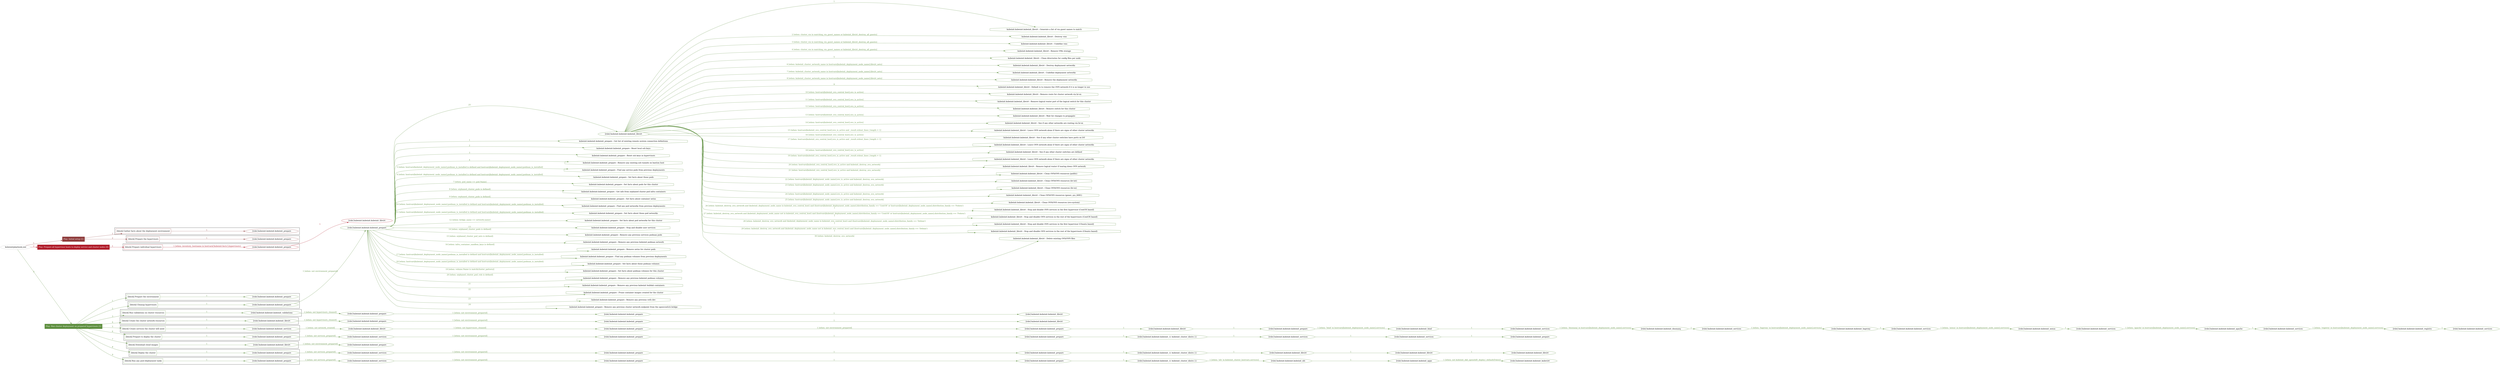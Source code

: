 digraph {
	graph [concentrate=true ordering=in rankdir=LR ratio=fill]
	edge [esep=5 sep=10]
	"kubeinit/playbook.yml" [id=root_node style=dotted]
	play_f3755555 [label="Play: Initial setup (1)" color="#8f3d3d" fontcolor="#ffffff" id=play_f3755555 shape=box style=filled tooltip=localhost]
	"kubeinit/playbook.yml" -> play_f3755555 [label="1 " color="#8f3d3d" fontcolor="#8f3d3d" id=edge_3c544c4b labeltooltip="1 " tooltip="1 "]
	subgraph "kubeinit.kubeinit.kubeinit_prepare" {
		role_992ade67 [label="[role] kubeinit.kubeinit.kubeinit_prepare" color="#8f3d3d" id=role_992ade67 tooltip="kubeinit.kubeinit.kubeinit_prepare"]
	}
	subgraph "kubeinit.kubeinit.kubeinit_prepare" {
		role_d141637c [label="[role] kubeinit.kubeinit.kubeinit_prepare" color="#8f3d3d" id=role_d141637c tooltip="kubeinit.kubeinit.kubeinit_prepare"]
	}
	subgraph "Play: Initial setup (1)" {
		play_f3755555 -> block_38a7b013 [label=1 color="#8f3d3d" fontcolor="#8f3d3d" id=edge_2d088399 labeltooltip=1 tooltip=1]
		subgraph cluster_block_38a7b013 {
			block_38a7b013 [label="[block] Gather facts about the deployment environment" color="#8f3d3d" id=block_38a7b013 labeltooltip="Gather facts about the deployment environment" shape=box tooltip="Gather facts about the deployment environment"]
			block_38a7b013 -> role_992ade67 [label="1 " color="#8f3d3d" fontcolor="#8f3d3d" id=edge_09ea0b6a labeltooltip="1 " tooltip="1 "]
		}
		play_f3755555 -> block_009a3480 [label=2 color="#8f3d3d" fontcolor="#8f3d3d" id=edge_db26c747 labeltooltip=2 tooltip=2]
		subgraph cluster_block_009a3480 {
			block_009a3480 [label="[block] Prepare the hypervisors" color="#8f3d3d" id=block_009a3480 labeltooltip="Prepare the hypervisors" shape=box tooltip="Prepare the hypervisors"]
			block_009a3480 -> role_d141637c [label="1 " color="#8f3d3d" fontcolor="#8f3d3d" id=edge_e789aa90 labeltooltip="1 " tooltip="1 "]
		}
	}
	play_b3a01871 [label="Play: Prepare all hypervisor hosts to deploy service and cluster nodes (0)" color="#b01c2a" fontcolor="#ffffff" id=play_b3a01871 shape=box style=filled tooltip="Play: Prepare all hypervisor hosts to deploy service and cluster nodes (0)"]
	"kubeinit/playbook.yml" -> play_b3a01871 [label="2 " color="#b01c2a" fontcolor="#b01c2a" id=edge_3a18dab7 labeltooltip="2 " tooltip="2 "]
	subgraph "kubeinit.kubeinit.kubeinit_libvirt" {
		role_60205eb3 [label="[role] kubeinit.kubeinit.kubeinit_libvirt" color="#b01c2a" id=role_60205eb3 tooltip="kubeinit.kubeinit.kubeinit_libvirt"]
	}
	subgraph "kubeinit.kubeinit.kubeinit_prepare" {
		role_6c6b778e [label="[role] kubeinit.kubeinit.kubeinit_prepare" color="#b01c2a" id=role_6c6b778e tooltip="kubeinit.kubeinit.kubeinit_prepare"]
		role_6c6b778e -> role_60205eb3 [label="1 " color="#b01c2a" fontcolor="#b01c2a" id=edge_95d068fe labeltooltip="1 " tooltip="1 "]
	}
	subgraph "Play: Prepare all hypervisor hosts to deploy service and cluster nodes (0)" {
		play_b3a01871 -> block_2c0f32af [label=1 color="#b01c2a" fontcolor="#b01c2a" id=edge_198c0878 labeltooltip=1 tooltip=1]
		subgraph cluster_block_2c0f32af {
			block_2c0f32af [label="[block] Prepare individual hypervisors" color="#b01c2a" id=block_2c0f32af labeltooltip="Prepare individual hypervisors" shape=box tooltip="Prepare individual hypervisors"]
			block_2c0f32af -> role_6c6b778e [label="1 [when: inventory_hostname in hostvars['kubeinit-facts'].hypervisors]" color="#b01c2a" fontcolor="#b01c2a" id=edge_1de1b523 labeltooltip="1 [when: inventory_hostname in hostvars['kubeinit-facts'].hypervisors]" tooltip="1 [when: inventory_hostname in hostvars['kubeinit-facts'].hypervisors]"]
		}
	}
	play_6ed03b32 [label="Play: Run cluster deployment on prepared hypervisors (1)" color="#5d8e3e" fontcolor="#ffffff" id=play_6ed03b32 shape=box style=filled tooltip=localhost]
	"kubeinit/playbook.yml" -> play_6ed03b32 [label="3 " color="#5d8e3e" fontcolor="#5d8e3e" id=edge_c20017be labeltooltip="3 " tooltip="3 "]
	subgraph "kubeinit.kubeinit.kubeinit_prepare" {
		role_eb17a8a7 [label="[role] kubeinit.kubeinit.kubeinit_prepare" color="#5d8e3e" id=role_eb17a8a7 tooltip="kubeinit.kubeinit.kubeinit_prepare"]
	}
	subgraph "kubeinit.kubeinit.kubeinit_libvirt" {
		role_868495b7 [label="[role] kubeinit.kubeinit.kubeinit_libvirt" color="#5d8e3e" id=role_868495b7 tooltip="kubeinit.kubeinit.kubeinit_libvirt"]
		task_6799e220 [label="kubeinit.kubeinit.kubeinit_libvirt : Generate a list of vm guest names to match" color="#5d8e3e" id=task_6799e220 shape=octagon tooltip="kubeinit.kubeinit.kubeinit_libvirt : Generate a list of vm guest names to match"]
		role_868495b7 -> task_6799e220 [label="1 " color="#5d8e3e" fontcolor="#5d8e3e" id=edge_38b8106d labeltooltip="1 " tooltip="1 "]
		task_e5179da1 [label="kubeinit.kubeinit.kubeinit_libvirt : Destroy vms" color="#5d8e3e" id=task_e5179da1 shape=octagon tooltip="kubeinit.kubeinit.kubeinit_libvirt : Destroy vms"]
		role_868495b7 -> task_e5179da1 [label="2 [when: cluster_vm in matching_vm_guest_names or kubeinit_libvirt_destroy_all_guests]" color="#5d8e3e" fontcolor="#5d8e3e" id=edge_fc91f0a3 labeltooltip="2 [when: cluster_vm in matching_vm_guest_names or kubeinit_libvirt_destroy_all_guests]" tooltip="2 [when: cluster_vm in matching_vm_guest_names or kubeinit_libvirt_destroy_all_guests]"]
		task_a8331f9f [label="kubeinit.kubeinit.kubeinit_libvirt : Undefine vms" color="#5d8e3e" id=task_a8331f9f shape=octagon tooltip="kubeinit.kubeinit.kubeinit_libvirt : Undefine vms"]
		role_868495b7 -> task_a8331f9f [label="3 [when: cluster_vm in matching_vm_guest_names or kubeinit_libvirt_destroy_all_guests]" color="#5d8e3e" fontcolor="#5d8e3e" id=edge_79f8fc9f labeltooltip="3 [when: cluster_vm in matching_vm_guest_names or kubeinit_libvirt_destroy_all_guests]" tooltip="3 [when: cluster_vm in matching_vm_guest_names or kubeinit_libvirt_destroy_all_guests]"]
		task_1f2cb2f5 [label="kubeinit.kubeinit.kubeinit_libvirt : Remove VMs storage" color="#5d8e3e" id=task_1f2cb2f5 shape=octagon tooltip="kubeinit.kubeinit.kubeinit_libvirt : Remove VMs storage"]
		role_868495b7 -> task_1f2cb2f5 [label="4 [when: cluster_vm in matching_vm_guest_names or kubeinit_libvirt_destroy_all_guests]" color="#5d8e3e" fontcolor="#5d8e3e" id=edge_b35f5ad8 labeltooltip="4 [when: cluster_vm in matching_vm_guest_names or kubeinit_libvirt_destroy_all_guests]" tooltip="4 [when: cluster_vm in matching_vm_guest_names or kubeinit_libvirt_destroy_all_guests]"]
		task_7f61b9b4 [label="kubeinit.kubeinit.kubeinit_libvirt : Clean directories for config files per node" color="#5d8e3e" id=task_7f61b9b4 shape=octagon tooltip="kubeinit.kubeinit.kubeinit_libvirt : Clean directories for config files per node"]
		role_868495b7 -> task_7f61b9b4 [label="5 " color="#5d8e3e" fontcolor="#5d8e3e" id=edge_ccd9edfc labeltooltip="5 " tooltip="5 "]
		task_2a1d3ece [label="kubeinit.kubeinit.kubeinit_libvirt : Destroy deployment networks" color="#5d8e3e" id=task_2a1d3ece shape=octagon tooltip="kubeinit.kubeinit.kubeinit_libvirt : Destroy deployment networks"]
		role_868495b7 -> task_2a1d3ece [label="6 [when: kubeinit_cluster_network_name in hostvars[kubeinit_deployment_node_name].libvirt_nets]" color="#5d8e3e" fontcolor="#5d8e3e" id=edge_a927551a labeltooltip="6 [when: kubeinit_cluster_network_name in hostvars[kubeinit_deployment_node_name].libvirt_nets]" tooltip="6 [when: kubeinit_cluster_network_name in hostvars[kubeinit_deployment_node_name].libvirt_nets]"]
		task_fa31b00e [label="kubeinit.kubeinit.kubeinit_libvirt : Undefine deployment networks" color="#5d8e3e" id=task_fa31b00e shape=octagon tooltip="kubeinit.kubeinit.kubeinit_libvirt : Undefine deployment networks"]
		role_868495b7 -> task_fa31b00e [label="7 [when: kubeinit_cluster_network_name in hostvars[kubeinit_deployment_node_name].libvirt_nets]" color="#5d8e3e" fontcolor="#5d8e3e" id=edge_0f1a56f2 labeltooltip="7 [when: kubeinit_cluster_network_name in hostvars[kubeinit_deployment_node_name].libvirt_nets]" tooltip="7 [when: kubeinit_cluster_network_name in hostvars[kubeinit_deployment_node_name].libvirt_nets]"]
		task_7045ba35 [label="kubeinit.kubeinit.kubeinit_libvirt : Remove the deployment networks" color="#5d8e3e" id=task_7045ba35 shape=octagon tooltip="kubeinit.kubeinit.kubeinit_libvirt : Remove the deployment networks"]
		role_868495b7 -> task_7045ba35 [label="8 [when: kubeinit_cluster_network_name in hostvars[kubeinit_deployment_node_name].libvirt_nets]" color="#5d8e3e" fontcolor="#5d8e3e" id=edge_438cb232 labeltooltip="8 [when: kubeinit_cluster_network_name in hostvars[kubeinit_deployment_node_name].libvirt_nets]" tooltip="8 [when: kubeinit_cluster_network_name in hostvars[kubeinit_deployment_node_name].libvirt_nets]"]
		task_640f1690 [label="kubeinit.kubeinit.kubeinit_libvirt : Default is to remove the OVN network if it is no longer in use" color="#5d8e3e" id=task_640f1690 shape=octagon tooltip="kubeinit.kubeinit.kubeinit_libvirt : Default is to remove the OVN network if it is no longer in use"]
		role_868495b7 -> task_640f1690 [label="9 " color="#5d8e3e" fontcolor="#5d8e3e" id=edge_2760ce16 labeltooltip="9 " tooltip="9 "]
		task_84bba2ec [label="kubeinit.kubeinit.kubeinit_libvirt : Remove route for cluster network via br-ex" color="#5d8e3e" id=task_84bba2ec shape=octagon tooltip="kubeinit.kubeinit.kubeinit_libvirt : Remove route for cluster network via br-ex"]
		role_868495b7 -> task_84bba2ec [label="10 [when: hostvars[kubeinit_ovn_central_host].ovs_is_active]" color="#5d8e3e" fontcolor="#5d8e3e" id=edge_13855eef labeltooltip="10 [when: hostvars[kubeinit_ovn_central_host].ovs_is_active]" tooltip="10 [when: hostvars[kubeinit_ovn_central_host].ovs_is_active]"]
		task_59dda569 [label="kubeinit.kubeinit.kubeinit_libvirt : Remove logical router port of the logical switch for this cluster" color="#5d8e3e" id=task_59dda569 shape=octagon tooltip="kubeinit.kubeinit.kubeinit_libvirt : Remove logical router port of the logical switch for this cluster"]
		role_868495b7 -> task_59dda569 [label="11 [when: hostvars[kubeinit_ovn_central_host].ovs_is_active]" color="#5d8e3e" fontcolor="#5d8e3e" id=edge_532a6018 labeltooltip="11 [when: hostvars[kubeinit_ovn_central_host].ovs_is_active]" tooltip="11 [when: hostvars[kubeinit_ovn_central_host].ovs_is_active]"]
		task_2a6fb4a0 [label="kubeinit.kubeinit.kubeinit_libvirt : Remove switch for this cluster" color="#5d8e3e" id=task_2a6fb4a0 shape=octagon tooltip="kubeinit.kubeinit.kubeinit_libvirt : Remove switch for this cluster"]
		role_868495b7 -> task_2a6fb4a0 [label="12 [when: hostvars[kubeinit_ovn_central_host].ovs_is_active]" color="#5d8e3e" fontcolor="#5d8e3e" id=edge_6c64df81 labeltooltip="12 [when: hostvars[kubeinit_ovn_central_host].ovs_is_active]" tooltip="12 [when: hostvars[kubeinit_ovn_central_host].ovs_is_active]"]
		task_4b069240 [label="kubeinit.kubeinit.kubeinit_libvirt : Wait for changes to propagate" color="#5d8e3e" id=task_4b069240 shape=octagon tooltip="kubeinit.kubeinit.kubeinit_libvirt : Wait for changes to propagate"]
		role_868495b7 -> task_4b069240 [label="13 [when: hostvars[kubeinit_ovn_central_host].ovs_is_active]" color="#5d8e3e" fontcolor="#5d8e3e" id=edge_d8f80179 labeltooltip="13 [when: hostvars[kubeinit_ovn_central_host].ovs_is_active]" tooltip="13 [when: hostvars[kubeinit_ovn_central_host].ovs_is_active]"]
		task_24acdd25 [label="kubeinit.kubeinit.kubeinit_libvirt : See if any other networks are routing via br-ex" color="#5d8e3e" id=task_24acdd25 shape=octagon tooltip="kubeinit.kubeinit.kubeinit_libvirt : See if any other networks are routing via br-ex"]
		role_868495b7 -> task_24acdd25 [label="14 [when: hostvars[kubeinit_ovn_central_host].ovs_is_active]" color="#5d8e3e" fontcolor="#5d8e3e" id=edge_1a36eace labeltooltip="14 [when: hostvars[kubeinit_ovn_central_host].ovs_is_active]" tooltip="14 [when: hostvars[kubeinit_ovn_central_host].ovs_is_active]"]
		task_feb96077 [label="kubeinit.kubeinit.kubeinit_libvirt : Leave OVN network alone if there are signs of other cluster networks" color="#5d8e3e" id=task_feb96077 shape=octagon tooltip="kubeinit.kubeinit.kubeinit_libvirt : Leave OVN network alone if there are signs of other cluster networks"]
		role_868495b7 -> task_feb96077 [label="15 [when: hostvars[kubeinit_ovn_central_host].ovs_is_active and _result.stdout_lines | length > 1]" color="#5d8e3e" fontcolor="#5d8e3e" id=edge_1410f9fc labeltooltip="15 [when: hostvars[kubeinit_ovn_central_host].ovs_is_active and _result.stdout_lines | length > 1]" tooltip="15 [when: hostvars[kubeinit_ovn_central_host].ovs_is_active and _result.stdout_lines | length > 1]"]
		task_b0556df8 [label="kubeinit.kubeinit.kubeinit_libvirt : See if any other cluster switches have ports on lr0" color="#5d8e3e" id=task_b0556df8 shape=octagon tooltip="kubeinit.kubeinit.kubeinit_libvirt : See if any other cluster switches have ports on lr0"]
		role_868495b7 -> task_b0556df8 [label="16 [when: hostvars[kubeinit_ovn_central_host].ovs_is_active]" color="#5d8e3e" fontcolor="#5d8e3e" id=edge_7516a4ea labeltooltip="16 [when: hostvars[kubeinit_ovn_central_host].ovs_is_active]" tooltip="16 [when: hostvars[kubeinit_ovn_central_host].ovs_is_active]"]
		task_25296c19 [label="kubeinit.kubeinit.kubeinit_libvirt : Leave OVN network alone if there are signs of other cluster networks" color="#5d8e3e" id=task_25296c19 shape=octagon tooltip="kubeinit.kubeinit.kubeinit_libvirt : Leave OVN network alone if there are signs of other cluster networks"]
		role_868495b7 -> task_25296c19 [label="17 [when: hostvars[kubeinit_ovn_central_host].ovs_is_active and _result.stdout_lines | length > 1]" color="#5d8e3e" fontcolor="#5d8e3e" id=edge_49879168 labeltooltip="17 [when: hostvars[kubeinit_ovn_central_host].ovs_is_active and _result.stdout_lines | length > 1]" tooltip="17 [when: hostvars[kubeinit_ovn_central_host].ovs_is_active and _result.stdout_lines | length > 1]"]
		task_f9631654 [label="kubeinit.kubeinit.kubeinit_libvirt : See if any other cluster switches are defined" color="#5d8e3e" id=task_f9631654 shape=octagon tooltip="kubeinit.kubeinit.kubeinit_libvirt : See if any other cluster switches are defined"]
		role_868495b7 -> task_f9631654 [label="18 [when: hostvars[kubeinit_ovn_central_host].ovs_is_active]" color="#5d8e3e" fontcolor="#5d8e3e" id=edge_149514b8 labeltooltip="18 [when: hostvars[kubeinit_ovn_central_host].ovs_is_active]" tooltip="18 [when: hostvars[kubeinit_ovn_central_host].ovs_is_active]"]
		task_0260be7d [label="kubeinit.kubeinit.kubeinit_libvirt : Leave OVN network alone if there are signs of other cluster networks" color="#5d8e3e" id=task_0260be7d shape=octagon tooltip="kubeinit.kubeinit.kubeinit_libvirt : Leave OVN network alone if there are signs of other cluster networks"]
		role_868495b7 -> task_0260be7d [label="19 [when: hostvars[kubeinit_ovn_central_host].ovs_is_active and _result.stdout_lines | length > 1]" color="#5d8e3e" fontcolor="#5d8e3e" id=edge_86fb0501 labeltooltip="19 [when: hostvars[kubeinit_ovn_central_host].ovs_is_active and _result.stdout_lines | length > 1]" tooltip="19 [when: hostvars[kubeinit_ovn_central_host].ovs_is_active and _result.stdout_lines | length > 1]"]
		task_5624976e [label="kubeinit.kubeinit.kubeinit_libvirt : Remove logical router if tearing down OVN network" color="#5d8e3e" id=task_5624976e shape=octagon tooltip="kubeinit.kubeinit.kubeinit_libvirt : Remove logical router if tearing down OVN network"]
		role_868495b7 -> task_5624976e [label="20 [when: hostvars[kubeinit_ovn_central_host].ovs_is_active and kubeinit_destroy_ovn_network]" color="#5d8e3e" fontcolor="#5d8e3e" id=edge_59dbdafd labeltooltip="20 [when: hostvars[kubeinit_ovn_central_host].ovs_is_active and kubeinit_destroy_ovn_network]" tooltip="20 [when: hostvars[kubeinit_ovn_central_host].ovs_is_active and kubeinit_destroy_ovn_network]"]
		task_cd1baedf [label="kubeinit.kubeinit.kubeinit_libvirt : Clean OVN/OVS resources (public)" color="#5d8e3e" id=task_cd1baedf shape=octagon tooltip="kubeinit.kubeinit.kubeinit_libvirt : Clean OVN/OVS resources (public)"]
		role_868495b7 -> task_cd1baedf [label="21 [when: hostvars[kubeinit_ovn_central_host].ovs_is_active and kubeinit_destroy_ovn_network]" color="#5d8e3e" fontcolor="#5d8e3e" id=edge_480351b0 labeltooltip="21 [when: hostvars[kubeinit_ovn_central_host].ovs_is_active and kubeinit_destroy_ovn_network]" tooltip="21 [when: hostvars[kubeinit_ovn_central_host].ovs_is_active and kubeinit_destroy_ovn_network]"]
		task_b5769063 [label="kubeinit.kubeinit.kubeinit_libvirt : Clean OVN/OVS resources (br-int)" color="#5d8e3e" id=task_b5769063 shape=octagon tooltip="kubeinit.kubeinit.kubeinit_libvirt : Clean OVN/OVS resources (br-int)"]
		role_868495b7 -> task_b5769063 [label="22 [when: hostvars[kubeinit_deployment_node_name].ovs_is_active and kubeinit_destroy_ovn_network]" color="#5d8e3e" fontcolor="#5d8e3e" id=edge_527700d3 labeltooltip="22 [when: hostvars[kubeinit_deployment_node_name].ovs_is_active and kubeinit_destroy_ovn_network]" tooltip="22 [when: hostvars[kubeinit_deployment_node_name].ovs_is_active and kubeinit_destroy_ovn_network]"]
		task_fb22d49b [label="kubeinit.kubeinit.kubeinit_libvirt : Clean OVN/OVS resources (br-ex)" color="#5d8e3e" id=task_fb22d49b shape=octagon tooltip="kubeinit.kubeinit.kubeinit_libvirt : Clean OVN/OVS resources (br-ex)"]
		role_868495b7 -> task_fb22d49b [label="23 [when: hostvars[kubeinit_deployment_node_name].ovs_is_active and kubeinit_destroy_ovn_network]" color="#5d8e3e" fontcolor="#5d8e3e" id=edge_b48900e8 labeltooltip="23 [when: hostvars[kubeinit_deployment_node_name].ovs_is_active and kubeinit_destroy_ovn_network]" tooltip="23 [when: hostvars[kubeinit_deployment_node_name].ovs_is_active and kubeinit_destroy_ovn_network]"]
		task_a7b5f30d [label="kubeinit.kubeinit.kubeinit_libvirt : Clean OVN/OVS resources (genev_sys_6081)" color="#5d8e3e" id=task_a7b5f30d shape=octagon tooltip="kubeinit.kubeinit.kubeinit_libvirt : Clean OVN/OVS resources (genev_sys_6081)"]
		role_868495b7 -> task_a7b5f30d [label="24 [when: hostvars[kubeinit_deployment_node_name].ovs_is_active and kubeinit_destroy_ovn_network]" color="#5d8e3e" fontcolor="#5d8e3e" id=edge_dfd8e8da labeltooltip="24 [when: hostvars[kubeinit_deployment_node_name].ovs_is_active and kubeinit_destroy_ovn_network]" tooltip="24 [when: hostvars[kubeinit_deployment_node_name].ovs_is_active and kubeinit_destroy_ovn_network]"]
		task_298f8bfc [label="kubeinit.kubeinit.kubeinit_libvirt : Clean OVN/OVS resources (ovs-system)" color="#5d8e3e" id=task_298f8bfc shape=octagon tooltip="kubeinit.kubeinit.kubeinit_libvirt : Clean OVN/OVS resources (ovs-system)"]
		role_868495b7 -> task_298f8bfc [label="25 [when: hostvars[kubeinit_deployment_node_name].ovs_is_active and kubeinit_destroy_ovn_network]" color="#5d8e3e" fontcolor="#5d8e3e" id=edge_4022a686 labeltooltip="25 [when: hostvars[kubeinit_deployment_node_name].ovs_is_active and kubeinit_destroy_ovn_network]" tooltip="25 [when: hostvars[kubeinit_deployment_node_name].ovs_is_active and kubeinit_destroy_ovn_network]"]
		task_de6faf7c [label="kubeinit.kubeinit.kubeinit_libvirt : Stop and disable OVN services in the first hypervisor (CentOS based)" color="#5d8e3e" id=task_de6faf7c shape=octagon tooltip="kubeinit.kubeinit.kubeinit_libvirt : Stop and disable OVN services in the first hypervisor (CentOS based)"]
		role_868495b7 -> task_de6faf7c [label="26 [when: kubeinit_destroy_ovn_network and (kubeinit_deployment_node_name in kubeinit_ovn_central_host) and (hostvars[kubeinit_deployment_node_name].distribution_family == 'CentOS' or hostvars[kubeinit_deployment_node_name].distribution_family == 'Fedora')
]" color="#5d8e3e" fontcolor="#5d8e3e" id=edge_ddf97b33 labeltooltip="26 [when: kubeinit_destroy_ovn_network and (kubeinit_deployment_node_name in kubeinit_ovn_central_host) and (hostvars[kubeinit_deployment_node_name].distribution_family == 'CentOS' or hostvars[kubeinit_deployment_node_name].distribution_family == 'Fedora')
]" tooltip="26 [when: kubeinit_destroy_ovn_network and (kubeinit_deployment_node_name in kubeinit_ovn_central_host) and (hostvars[kubeinit_deployment_node_name].distribution_family == 'CentOS' or hostvars[kubeinit_deployment_node_name].distribution_family == 'Fedora')
]"]
		task_57fb3c80 [label="kubeinit.kubeinit.kubeinit_libvirt : Stop and disable OVN services in the rest of the hypervisors (CentOS based)" color="#5d8e3e" id=task_57fb3c80 shape=octagon tooltip="kubeinit.kubeinit.kubeinit_libvirt : Stop and disable OVN services in the rest of the hypervisors (CentOS based)"]
		role_868495b7 -> task_57fb3c80 [label="27 [when: kubeinit_destroy_ovn_network and (kubeinit_deployment_node_name not in kubeinit_ovn_central_host) and (hostvars[kubeinit_deployment_node_name].distribution_family == 'CentOS' or hostvars[kubeinit_deployment_node_name].distribution_family == 'Fedora')
]" color="#5d8e3e" fontcolor="#5d8e3e" id=edge_8c4b5f02 labeltooltip="27 [when: kubeinit_destroy_ovn_network and (kubeinit_deployment_node_name not in kubeinit_ovn_central_host) and (hostvars[kubeinit_deployment_node_name].distribution_family == 'CentOS' or hostvars[kubeinit_deployment_node_name].distribution_family == 'Fedora')
]" tooltip="27 [when: kubeinit_destroy_ovn_network and (kubeinit_deployment_node_name not in kubeinit_ovn_central_host) and (hostvars[kubeinit_deployment_node_name].distribution_family == 'CentOS' or hostvars[kubeinit_deployment_node_name].distribution_family == 'Fedora')
]"]
		task_26653a54 [label="kubeinit.kubeinit.kubeinit_libvirt : Stop and disable OVN services in the first hypervisor (Ubuntu based)" color="#5d8e3e" id=task_26653a54 shape=octagon tooltip="kubeinit.kubeinit.kubeinit_libvirt : Stop and disable OVN services in the first hypervisor (Ubuntu based)"]
		role_868495b7 -> task_26653a54 [label="28 [when: kubeinit_destroy_ovn_network and (kubeinit_deployment_node_name in kubeinit_ovn_central_host) and (hostvars[kubeinit_deployment_node_name].distribution_family == 'Debian')
]" color="#5d8e3e" fontcolor="#5d8e3e" id=edge_5833f865 labeltooltip="28 [when: kubeinit_destroy_ovn_network and (kubeinit_deployment_node_name in kubeinit_ovn_central_host) and (hostvars[kubeinit_deployment_node_name].distribution_family == 'Debian')
]" tooltip="28 [when: kubeinit_destroy_ovn_network and (kubeinit_deployment_node_name in kubeinit_ovn_central_host) and (hostvars[kubeinit_deployment_node_name].distribution_family == 'Debian')
]"]
		task_cacd2516 [label="kubeinit.kubeinit.kubeinit_libvirt : Stop and disable OVN services in the rest of the hypervisors (Ubuntu based)" color="#5d8e3e" id=task_cacd2516 shape=octagon tooltip="kubeinit.kubeinit.kubeinit_libvirt : Stop and disable OVN services in the rest of the hypervisors (Ubuntu based)"]
		role_868495b7 -> task_cacd2516 [label="29 [when: kubeinit_destroy_ovn_network and (kubeinit_deployment_node_name not in kubeinit_ovn_central_host) and (hostvars[kubeinit_deployment_node_name].distribution_family == 'Debian')
]" color="#5d8e3e" fontcolor="#5d8e3e" id=edge_c0c04aad labeltooltip="29 [when: kubeinit_destroy_ovn_network and (kubeinit_deployment_node_name not in kubeinit_ovn_central_host) and (hostvars[kubeinit_deployment_node_name].distribution_family == 'Debian')
]" tooltip="29 [when: kubeinit_destroy_ovn_network and (kubeinit_deployment_node_name not in kubeinit_ovn_central_host) and (hostvars[kubeinit_deployment_node_name].distribution_family == 'Debian')
]"]
		task_ea2e277a [label="kubeinit.kubeinit.kubeinit_libvirt : Delete existing OVS/OVN files" color="#5d8e3e" id=task_ea2e277a shape=octagon tooltip="kubeinit.kubeinit.kubeinit_libvirt : Delete existing OVS/OVN files"]
		role_868495b7 -> task_ea2e277a [label="30 [when: kubeinit_destroy_ovn_network]" color="#5d8e3e" fontcolor="#5d8e3e" id=edge_abfaa4d9 labeltooltip="30 [when: kubeinit_destroy_ovn_network]" tooltip="30 [when: kubeinit_destroy_ovn_network]"]
	}
	subgraph "kubeinit.kubeinit.kubeinit_prepare" {
		role_84e23050 [label="[role] kubeinit.kubeinit.kubeinit_prepare" color="#5d8e3e" id=role_84e23050 tooltip="kubeinit.kubeinit.kubeinit_prepare"]
		task_24951c55 [label="kubeinit.kubeinit.kubeinit_prepare : Get list of existing remote system connection definitions" color="#5d8e3e" id=task_24951c55 shape=octagon tooltip="kubeinit.kubeinit.kubeinit_prepare : Get list of existing remote system connection definitions"]
		role_84e23050 -> task_24951c55 [label="1 " color="#5d8e3e" fontcolor="#5d8e3e" id=edge_f6173944 labeltooltip="1 " tooltip="1 "]
		task_e79ab096 [label="kubeinit.kubeinit.kubeinit_prepare : Reset local ssh keys" color="#5d8e3e" id=task_e79ab096 shape=octagon tooltip="kubeinit.kubeinit.kubeinit_prepare : Reset local ssh keys"]
		role_84e23050 -> task_e79ab096 [label="2 " color="#5d8e3e" fontcolor="#5d8e3e" id=edge_3663772b labeltooltip="2 " tooltip="2 "]
		task_58aec40e [label="kubeinit.kubeinit.kubeinit_prepare : Reset ssh keys in hypervisors" color="#5d8e3e" id=task_58aec40e shape=octagon tooltip="kubeinit.kubeinit.kubeinit_prepare : Reset ssh keys in hypervisors"]
		role_84e23050 -> task_58aec40e [label="3 " color="#5d8e3e" fontcolor="#5d8e3e" id=edge_da499df9 labeltooltip="3 " tooltip="3 "]
		task_1e515b5c [label="kubeinit.kubeinit.kubeinit_prepare : Remove any existing ssh tunnels on bastion host" color="#5d8e3e" id=task_1e515b5c shape=octagon tooltip="kubeinit.kubeinit.kubeinit_prepare : Remove any existing ssh tunnels on bastion host"]
		role_84e23050 -> task_1e515b5c [label="4 " color="#5d8e3e" fontcolor="#5d8e3e" id=edge_cfbead2d labeltooltip="4 " tooltip="4 "]
		task_b575181b [label="kubeinit.kubeinit.kubeinit_prepare : Find any service pods from previous deployments" color="#5d8e3e" id=task_b575181b shape=octagon tooltip="kubeinit.kubeinit.kubeinit_prepare : Find any service pods from previous deployments"]
		role_84e23050 -> task_b575181b [label="5 [when: hostvars[kubeinit_deployment_node_name].podman_is_installed is defined and hostvars[kubeinit_deployment_node_name].podman_is_installed]" color="#5d8e3e" fontcolor="#5d8e3e" id=edge_6bb664a2 labeltooltip="5 [when: hostvars[kubeinit_deployment_node_name].podman_is_installed is defined and hostvars[kubeinit_deployment_node_name].podman_is_installed]" tooltip="5 [when: hostvars[kubeinit_deployment_node_name].podman_is_installed is defined and hostvars[kubeinit_deployment_node_name].podman_is_installed]"]
		task_f1d96082 [label="kubeinit.kubeinit.kubeinit_prepare : Set facts about those pods" color="#5d8e3e" id=task_f1d96082 shape=octagon tooltip="kubeinit.kubeinit.kubeinit_prepare : Set facts about those pods"]
		role_84e23050 -> task_f1d96082 [label="6 [when: hostvars[kubeinit_deployment_node_name].podman_is_installed is defined and hostvars[kubeinit_deployment_node_name].podman_is_installed]" color="#5d8e3e" fontcolor="#5d8e3e" id=edge_2b9ee148 labeltooltip="6 [when: hostvars[kubeinit_deployment_node_name].podman_is_installed is defined and hostvars[kubeinit_deployment_node_name].podman_is_installed]" tooltip="6 [when: hostvars[kubeinit_deployment_node_name].podman_is_installed is defined and hostvars[kubeinit_deployment_node_name].podman_is_installed]"]
		task_e4bd74aa [label="kubeinit.kubeinit.kubeinit_prepare : Set facts about pods for this cluster" color="#5d8e3e" id=task_e4bd74aa shape=octagon tooltip="kubeinit.kubeinit.kubeinit_prepare : Set facts about pods for this cluster"]
		role_84e23050 -> task_e4bd74aa [label="7 [when: pod_name == pod.Name]" color="#5d8e3e" fontcolor="#5d8e3e" id=edge_d8de5790 labeltooltip="7 [when: pod_name == pod.Name]" tooltip="7 [when: pod_name == pod.Name]"]
		task_b21dbb1f [label="kubeinit.kubeinit.kubeinit_prepare : Get info from orphaned cluster pod infra containers" color="#5d8e3e" id=task_b21dbb1f shape=octagon tooltip="kubeinit.kubeinit.kubeinit_prepare : Get info from orphaned cluster pod infra containers"]
		role_84e23050 -> task_b21dbb1f [label="8 [when: orphaned_cluster_pods is defined]" color="#5d8e3e" fontcolor="#5d8e3e" id=edge_eb22f53d labeltooltip="8 [when: orphaned_cluster_pods is defined]" tooltip="8 [when: orphaned_cluster_pods is defined]"]
		task_f6f48f7e [label="kubeinit.kubeinit.kubeinit_prepare : Set facts about container netns" color="#5d8e3e" id=task_f6f48f7e shape=octagon tooltip="kubeinit.kubeinit.kubeinit_prepare : Set facts about container netns"]
		role_84e23050 -> task_f6f48f7e [label="9 [when: orphaned_cluster_pods is defined]" color="#5d8e3e" fontcolor="#5d8e3e" id=edge_26a1dc14 labeltooltip="9 [when: orphaned_cluster_pods is defined]" tooltip="9 [when: orphaned_cluster_pods is defined]"]
		task_22d2a827 [label="kubeinit.kubeinit.kubeinit_prepare : Find any pod networks from previous deployments" color="#5d8e3e" id=task_22d2a827 shape=octagon tooltip="kubeinit.kubeinit.kubeinit_prepare : Find any pod networks from previous deployments"]
		role_84e23050 -> task_22d2a827 [label="10 [when: hostvars[kubeinit_deployment_node_name].podman_is_installed is defined and hostvars[kubeinit_deployment_node_name].podman_is_installed]" color="#5d8e3e" fontcolor="#5d8e3e" id=edge_783a8c06 labeltooltip="10 [when: hostvars[kubeinit_deployment_node_name].podman_is_installed is defined and hostvars[kubeinit_deployment_node_name].podman_is_installed]" tooltip="10 [when: hostvars[kubeinit_deployment_node_name].podman_is_installed is defined and hostvars[kubeinit_deployment_node_name].podman_is_installed]"]
		task_30d567a4 [label="kubeinit.kubeinit.kubeinit_prepare : Set facts about those pod networks" color="#5d8e3e" id=task_30d567a4 shape=octagon tooltip="kubeinit.kubeinit.kubeinit_prepare : Set facts about those pod networks"]
		role_84e23050 -> task_30d567a4 [label="11 [when: hostvars[kubeinit_deployment_node_name].podman_is_installed is defined and hostvars[kubeinit_deployment_node_name].podman_is_installed]" color="#5d8e3e" fontcolor="#5d8e3e" id=edge_f5c8fc63 labeltooltip="11 [when: hostvars[kubeinit_deployment_node_name].podman_is_installed is defined and hostvars[kubeinit_deployment_node_name].podman_is_installed]" tooltip="11 [when: hostvars[kubeinit_deployment_node_name].podman_is_installed is defined and hostvars[kubeinit_deployment_node_name].podman_is_installed]"]
		task_150d8bca [label="kubeinit.kubeinit.kubeinit_prepare : Set facts about pod networks for this cluster" color="#5d8e3e" id=task_150d8bca shape=octagon tooltip="kubeinit.kubeinit.kubeinit_prepare : Set facts about pod networks for this cluster"]
		role_84e23050 -> task_150d8bca [label="12 [when: bridge_name == network.name]" color="#5d8e3e" fontcolor="#5d8e3e" id=edge_d5fb2607 labeltooltip="12 [when: bridge_name == network.name]" tooltip="12 [when: bridge_name == network.name]"]
		task_9a4d269f [label="kubeinit.kubeinit.kubeinit_prepare : Stop and disable user services" color="#5d8e3e" id=task_9a4d269f shape=octagon tooltip="kubeinit.kubeinit.kubeinit_prepare : Stop and disable user services"]
		role_84e23050 -> task_9a4d269f [label="13 " color="#5d8e3e" fontcolor="#5d8e3e" id=edge_f1abd3d4 labeltooltip="13 " tooltip="13 "]
		task_7d92fc60 [label="kubeinit.kubeinit.kubeinit_prepare : Remove any previous services podman pods" color="#5d8e3e" id=task_7d92fc60 shape=octagon tooltip="kubeinit.kubeinit.kubeinit_prepare : Remove any previous services podman pods"]
		role_84e23050 -> task_7d92fc60 [label="14 [when: orphaned_cluster_pods is defined]" color="#5d8e3e" fontcolor="#5d8e3e" id=edge_4f57397b labeltooltip="14 [when: orphaned_cluster_pods is defined]" tooltip="14 [when: orphaned_cluster_pods is defined]"]
		task_8c1284eb [label="kubeinit.kubeinit.kubeinit_prepare : Remove any previous kubeinit podman network" color="#5d8e3e" id=task_8c1284eb shape=octagon tooltip="kubeinit.kubeinit.kubeinit_prepare : Remove any previous kubeinit podman network"]
		role_84e23050 -> task_8c1284eb [label="15 [when: orphaned_cluster_pod_nets is defined]" color="#5d8e3e" fontcolor="#5d8e3e" id=edge_80a6978a labeltooltip="15 [when: orphaned_cluster_pod_nets is defined]" tooltip="15 [when: orphaned_cluster_pod_nets is defined]"]
		task_2db5487f [label="kubeinit.kubeinit.kubeinit_prepare : Remove netns for cluster pods" color="#5d8e3e" id=task_2db5487f shape=octagon tooltip="kubeinit.kubeinit.kubeinit_prepare : Remove netns for cluster pods"]
		role_84e23050 -> task_2db5487f [label="16 [when: infra_container_sandbox_keys is defined]" color="#5d8e3e" fontcolor="#5d8e3e" id=edge_0255c941 labeltooltip="16 [when: infra_container_sandbox_keys is defined]" tooltip="16 [when: infra_container_sandbox_keys is defined]"]
		task_3fe7f18f [label="kubeinit.kubeinit.kubeinit_prepare : Find any podman volumes from previous deployments" color="#5d8e3e" id=task_3fe7f18f shape=octagon tooltip="kubeinit.kubeinit.kubeinit_prepare : Find any podman volumes from previous deployments"]
		role_84e23050 -> task_3fe7f18f [label="17 [when: hostvars[kubeinit_deployment_node_name].podman_is_installed is defined and hostvars[kubeinit_deployment_node_name].podman_is_installed]" color="#5d8e3e" fontcolor="#5d8e3e" id=edge_0f9d4dd1 labeltooltip="17 [when: hostvars[kubeinit_deployment_node_name].podman_is_installed is defined and hostvars[kubeinit_deployment_node_name].podman_is_installed]" tooltip="17 [when: hostvars[kubeinit_deployment_node_name].podman_is_installed is defined and hostvars[kubeinit_deployment_node_name].podman_is_installed]"]
		task_d2200aab [label="kubeinit.kubeinit.kubeinit_prepare : Set facts about those podman volumes" color="#5d8e3e" id=task_d2200aab shape=octagon tooltip="kubeinit.kubeinit.kubeinit_prepare : Set facts about those podman volumes"]
		role_84e23050 -> task_d2200aab [label="18 [when: hostvars[kubeinit_deployment_node_name].podman_is_installed is defined and hostvars[kubeinit_deployment_node_name].podman_is_installed]" color="#5d8e3e" fontcolor="#5d8e3e" id=edge_8d7280eb labeltooltip="18 [when: hostvars[kubeinit_deployment_node_name].podman_is_installed is defined and hostvars[kubeinit_deployment_node_name].podman_is_installed]" tooltip="18 [when: hostvars[kubeinit_deployment_node_name].podman_is_installed is defined and hostvars[kubeinit_deployment_node_name].podman_is_installed]"]
		task_34d3aa68 [label="kubeinit.kubeinit.kubeinit_prepare : Set facts about podman volumes for this cluster" color="#5d8e3e" id=task_34d3aa68 shape=octagon tooltip="kubeinit.kubeinit.kubeinit_prepare : Set facts about podman volumes for this cluster"]
		role_84e23050 -> task_34d3aa68 [label="19 [when: volume.Name is match(cluster_pattern)]" color="#5d8e3e" fontcolor="#5d8e3e" id=edge_866c03b5 labeltooltip="19 [when: volume.Name is match(cluster_pattern)]" tooltip="19 [when: volume.Name is match(cluster_pattern)]"]
		task_3cbea23a [label="kubeinit.kubeinit.kubeinit_prepare : Remove any previous kubeinit podman volumes" color="#5d8e3e" id=task_3cbea23a shape=octagon tooltip="kubeinit.kubeinit.kubeinit_prepare : Remove any previous kubeinit podman volumes"]
		role_84e23050 -> task_3cbea23a [label="20 [when: orphaned_cluster_pod_vols is defined]" color="#5d8e3e" fontcolor="#5d8e3e" id=edge_7d2a4e45 labeltooltip="20 [when: orphaned_cluster_pod_vols is defined]" tooltip="20 [when: orphaned_cluster_pod_vols is defined]"]
		task_c8fdd2db [label="kubeinit.kubeinit.kubeinit_prepare : Remove any previous kubeinit buildah containers" color="#5d8e3e" id=task_c8fdd2db shape=octagon tooltip="kubeinit.kubeinit.kubeinit_prepare : Remove any previous kubeinit buildah containers"]
		role_84e23050 -> task_c8fdd2db [label="21 " color="#5d8e3e" fontcolor="#5d8e3e" id=edge_1a383fa3 labeltooltip="21 " tooltip="21 "]
		task_7d765a61 [label="kubeinit.kubeinit.kubeinit_prepare : Prune container images created for the cluster" color="#5d8e3e" id=task_7d765a61 shape=octagon tooltip="kubeinit.kubeinit.kubeinit_prepare : Prune container images created for the cluster"]
		role_84e23050 -> task_7d765a61 [label="22 " color="#5d8e3e" fontcolor="#5d8e3e" id=edge_cc21f0ad labeltooltip="22 " tooltip="22 "]
		task_91bda0ed [label="kubeinit.kubeinit.kubeinit_prepare : Remove any previous veth dev" color="#5d8e3e" id=task_91bda0ed shape=octagon tooltip="kubeinit.kubeinit.kubeinit_prepare : Remove any previous veth dev"]
		role_84e23050 -> task_91bda0ed [label="23 " color="#5d8e3e" fontcolor="#5d8e3e" id=edge_eb5d064a labeltooltip="23 " tooltip="23 "]
		task_695c7485 [label="kubeinit.kubeinit.kubeinit_prepare : Remove any previous cluster network endpoint from the openvswitch bridge" color="#5d8e3e" id=task_695c7485 shape=octagon tooltip="kubeinit.kubeinit.kubeinit_prepare : Remove any previous cluster network endpoint from the openvswitch bridge"]
		role_84e23050 -> task_695c7485 [label="24 " color="#5d8e3e" fontcolor="#5d8e3e" id=edge_9c54e594 labeltooltip="24 " tooltip="24 "]
		role_84e23050 -> role_868495b7 [label="25 " color="#5d8e3e" fontcolor="#5d8e3e" id=edge_a0dc0254 labeltooltip="25 " tooltip="25 "]
	}
	subgraph "kubeinit.kubeinit.kubeinit_prepare" {
		role_f032005c [label="[role] kubeinit.kubeinit.kubeinit_prepare" color="#5d8e3e" id=role_f032005c tooltip="kubeinit.kubeinit.kubeinit_prepare"]
		role_f032005c -> role_84e23050 [label="1 [when: not environment_prepared]" color="#5d8e3e" fontcolor="#5d8e3e" id=edge_75b964f0 labeltooltip="1 [when: not environment_prepared]" tooltip="1 [when: not environment_prepared]"]
	}
	subgraph "kubeinit.kubeinit.kubeinit_libvirt" {
		role_093e413e [label="[role] kubeinit.kubeinit.kubeinit_libvirt" color="#5d8e3e" id=role_093e413e tooltip="kubeinit.kubeinit.kubeinit_libvirt"]
	}
	subgraph "kubeinit.kubeinit.kubeinit_prepare" {
		role_ecacf508 [label="[role] kubeinit.kubeinit.kubeinit_prepare" color="#5d8e3e" id=role_ecacf508 tooltip="kubeinit.kubeinit.kubeinit_prepare"]
		role_ecacf508 -> role_093e413e [label="1 " color="#5d8e3e" fontcolor="#5d8e3e" id=edge_6ba9cd62 labeltooltip="1 " tooltip="1 "]
	}
	subgraph "kubeinit.kubeinit.kubeinit_prepare" {
		role_f5a44cfe [label="[role] kubeinit.kubeinit.kubeinit_prepare" color="#5d8e3e" id=role_f5a44cfe tooltip="kubeinit.kubeinit.kubeinit_prepare"]
		role_f5a44cfe -> role_ecacf508 [label="1 [when: not environment_prepared]" color="#5d8e3e" fontcolor="#5d8e3e" id=edge_f6827eef labeltooltip="1 [when: not environment_prepared]" tooltip="1 [when: not environment_prepared]"]
	}
	subgraph "kubeinit.kubeinit.kubeinit_validations" {
		role_35554e29 [label="[role] kubeinit.kubeinit.kubeinit_validations" color="#5d8e3e" id=role_35554e29 tooltip="kubeinit.kubeinit.kubeinit_validations"]
		role_35554e29 -> role_f5a44cfe [label="1 [when: not hypervisors_cleaned]" color="#5d8e3e" fontcolor="#5d8e3e" id=edge_ca5879db labeltooltip="1 [when: not hypervisors_cleaned]" tooltip="1 [when: not hypervisors_cleaned]"]
	}
	subgraph "kubeinit.kubeinit.kubeinit_libvirt" {
		role_4ebe2de9 [label="[role] kubeinit.kubeinit.kubeinit_libvirt" color="#5d8e3e" id=role_4ebe2de9 tooltip="kubeinit.kubeinit.kubeinit_libvirt"]
	}
	subgraph "kubeinit.kubeinit.kubeinit_prepare" {
		role_fead80d2 [label="[role] kubeinit.kubeinit.kubeinit_prepare" color="#5d8e3e" id=role_fead80d2 tooltip="kubeinit.kubeinit.kubeinit_prepare"]
		role_fead80d2 -> role_4ebe2de9 [label="1 " color="#5d8e3e" fontcolor="#5d8e3e" id=edge_e8fc3305 labeltooltip="1 " tooltip="1 "]
	}
	subgraph "kubeinit.kubeinit.kubeinit_prepare" {
		role_74e87bde [label="[role] kubeinit.kubeinit.kubeinit_prepare" color="#5d8e3e" id=role_74e87bde tooltip="kubeinit.kubeinit.kubeinit_prepare"]
		role_74e87bde -> role_fead80d2 [label="1 [when: not environment_prepared]" color="#5d8e3e" fontcolor="#5d8e3e" id=edge_f245d198 labeltooltip="1 [when: not environment_prepared]" tooltip="1 [when: not environment_prepared]"]
	}
	subgraph "kubeinit.kubeinit.kubeinit_libvirt" {
		role_0aae9ffa [label="[role] kubeinit.kubeinit.kubeinit_libvirt" color="#5d8e3e" id=role_0aae9ffa tooltip="kubeinit.kubeinit.kubeinit_libvirt"]
		role_0aae9ffa -> role_74e87bde [label="1 [when: not hypervisors_cleaned]" color="#5d8e3e" fontcolor="#5d8e3e" id=edge_afead319 labeltooltip="1 [when: not hypervisors_cleaned]" tooltip="1 [when: not hypervisors_cleaned]"]
	}
	subgraph "kubeinit.kubeinit.kubeinit_services" {
		role_c886bb5a [label="[role] kubeinit.kubeinit.kubeinit_services" color="#5d8e3e" id=role_c886bb5a tooltip="kubeinit.kubeinit.kubeinit_services"]
	}
	subgraph "kubeinit.kubeinit.kubeinit_registry" {
		role_38688729 [label="[role] kubeinit.kubeinit.kubeinit_registry" color="#5d8e3e" id=role_38688729 tooltip="kubeinit.kubeinit.kubeinit_registry"]
		role_38688729 -> role_c886bb5a [label="1 " color="#5d8e3e" fontcolor="#5d8e3e" id=edge_373afdc8 labeltooltip="1 " tooltip="1 "]
	}
	subgraph "kubeinit.kubeinit.kubeinit_services" {
		role_2e51963d [label="[role] kubeinit.kubeinit.kubeinit_services" color="#5d8e3e" id=role_2e51963d tooltip="kubeinit.kubeinit.kubeinit_services"]
		role_2e51963d -> role_38688729 [label="1 [when: 'registry' in hostvars[kubeinit_deployment_node_name].services]" color="#5d8e3e" fontcolor="#5d8e3e" id=edge_fcba5548 labeltooltip="1 [when: 'registry' in hostvars[kubeinit_deployment_node_name].services]" tooltip="1 [when: 'registry' in hostvars[kubeinit_deployment_node_name].services]"]
	}
	subgraph "kubeinit.kubeinit.kubeinit_apache" {
		role_4ff5a4e6 [label="[role] kubeinit.kubeinit.kubeinit_apache" color="#5d8e3e" id=role_4ff5a4e6 tooltip="kubeinit.kubeinit.kubeinit_apache"]
		role_4ff5a4e6 -> role_2e51963d [label="1 " color="#5d8e3e" fontcolor="#5d8e3e" id=edge_ed501d5d labeltooltip="1 " tooltip="1 "]
	}
	subgraph "kubeinit.kubeinit.kubeinit_services" {
		role_f34b493d [label="[role] kubeinit.kubeinit.kubeinit_services" color="#5d8e3e" id=role_f34b493d tooltip="kubeinit.kubeinit.kubeinit_services"]
		role_f34b493d -> role_4ff5a4e6 [label="1 [when: 'apache' in hostvars[kubeinit_deployment_node_name].services]" color="#5d8e3e" fontcolor="#5d8e3e" id=edge_bd8f105a labeltooltip="1 [when: 'apache' in hostvars[kubeinit_deployment_node_name].services]" tooltip="1 [when: 'apache' in hostvars[kubeinit_deployment_node_name].services]"]
	}
	subgraph "kubeinit.kubeinit.kubeinit_nexus" {
		role_7039d31a [label="[role] kubeinit.kubeinit.kubeinit_nexus" color="#5d8e3e" id=role_7039d31a tooltip="kubeinit.kubeinit.kubeinit_nexus"]
		role_7039d31a -> role_f34b493d [label="1 " color="#5d8e3e" fontcolor="#5d8e3e" id=edge_c9f787e6 labeltooltip="1 " tooltip="1 "]
	}
	subgraph "kubeinit.kubeinit.kubeinit_services" {
		role_f78e9c82 [label="[role] kubeinit.kubeinit.kubeinit_services" color="#5d8e3e" id=role_f78e9c82 tooltip="kubeinit.kubeinit.kubeinit_services"]
		role_f78e9c82 -> role_7039d31a [label="1 [when: 'nexus' in hostvars[kubeinit_deployment_node_name].services]" color="#5d8e3e" fontcolor="#5d8e3e" id=edge_b52c2c32 labeltooltip="1 [when: 'nexus' in hostvars[kubeinit_deployment_node_name].services]" tooltip="1 [when: 'nexus' in hostvars[kubeinit_deployment_node_name].services]"]
	}
	subgraph "kubeinit.kubeinit.kubeinit_haproxy" {
		role_7c0ce5a6 [label="[role] kubeinit.kubeinit.kubeinit_haproxy" color="#5d8e3e" id=role_7c0ce5a6 tooltip="kubeinit.kubeinit.kubeinit_haproxy"]
		role_7c0ce5a6 -> role_f78e9c82 [label="1 " color="#5d8e3e" fontcolor="#5d8e3e" id=edge_ab00ca0a labeltooltip="1 " tooltip="1 "]
	}
	subgraph "kubeinit.kubeinit.kubeinit_services" {
		role_391c9e12 [label="[role] kubeinit.kubeinit.kubeinit_services" color="#5d8e3e" id=role_391c9e12 tooltip="kubeinit.kubeinit.kubeinit_services"]
		role_391c9e12 -> role_7c0ce5a6 [label="1 [when: 'haproxy' in hostvars[kubeinit_deployment_node_name].services]" color="#5d8e3e" fontcolor="#5d8e3e" id=edge_ddb62271 labeltooltip="1 [when: 'haproxy' in hostvars[kubeinit_deployment_node_name].services]" tooltip="1 [when: 'haproxy' in hostvars[kubeinit_deployment_node_name].services]"]
	}
	subgraph "kubeinit.kubeinit.kubeinit_dnsmasq" {
		role_50779716 [label="[role] kubeinit.kubeinit.kubeinit_dnsmasq" color="#5d8e3e" id=role_50779716 tooltip="kubeinit.kubeinit.kubeinit_dnsmasq"]
		role_50779716 -> role_391c9e12 [label="1 " color="#5d8e3e" fontcolor="#5d8e3e" id=edge_7691e3ee labeltooltip="1 " tooltip="1 "]
	}
	subgraph "kubeinit.kubeinit.kubeinit_services" {
		role_498daba9 [label="[role] kubeinit.kubeinit.kubeinit_services" color="#5d8e3e" id=role_498daba9 tooltip="kubeinit.kubeinit.kubeinit_services"]
		role_498daba9 -> role_50779716 [label="1 [when: 'dnsmasq' in hostvars[kubeinit_deployment_node_name].services]" color="#5d8e3e" fontcolor="#5d8e3e" id=edge_50b94336 labeltooltip="1 [when: 'dnsmasq' in hostvars[kubeinit_deployment_node_name].services]" tooltip="1 [when: 'dnsmasq' in hostvars[kubeinit_deployment_node_name].services]"]
	}
	subgraph "kubeinit.kubeinit.kubeinit_bind" {
		role_5b3f06fe [label="[role] kubeinit.kubeinit.kubeinit_bind" color="#5d8e3e" id=role_5b3f06fe tooltip="kubeinit.kubeinit.kubeinit_bind"]
		role_5b3f06fe -> role_498daba9 [label="1 " color="#5d8e3e" fontcolor="#5d8e3e" id=edge_8f173ff2 labeltooltip="1 " tooltip="1 "]
	}
	subgraph "kubeinit.kubeinit.kubeinit_prepare" {
		role_c61b2571 [label="[role] kubeinit.kubeinit.kubeinit_prepare" color="#5d8e3e" id=role_c61b2571 tooltip="kubeinit.kubeinit.kubeinit_prepare"]
		role_c61b2571 -> role_5b3f06fe [label="1 [when: 'bind' in hostvars[kubeinit_deployment_node_name].services]" color="#5d8e3e" fontcolor="#5d8e3e" id=edge_4f2aa197 labeltooltip="1 [when: 'bind' in hostvars[kubeinit_deployment_node_name].services]" tooltip="1 [when: 'bind' in hostvars[kubeinit_deployment_node_name].services]"]
	}
	subgraph "kubeinit.kubeinit.kubeinit_libvirt" {
		role_ccc3f5b7 [label="[role] kubeinit.kubeinit.kubeinit_libvirt" color="#5d8e3e" id=role_ccc3f5b7 tooltip="kubeinit.kubeinit.kubeinit_libvirt"]
		role_ccc3f5b7 -> role_c61b2571 [label="1 " color="#5d8e3e" fontcolor="#5d8e3e" id=edge_e1951906 labeltooltip="1 " tooltip="1 "]
	}
	subgraph "kubeinit.kubeinit.kubeinit_prepare" {
		role_4d9592f6 [label="[role] kubeinit.kubeinit.kubeinit_prepare" color="#5d8e3e" id=role_4d9592f6 tooltip="kubeinit.kubeinit.kubeinit_prepare"]
		role_4d9592f6 -> role_ccc3f5b7 [label="1 " color="#5d8e3e" fontcolor="#5d8e3e" id=edge_4b7cb231 labeltooltip="1 " tooltip="1 "]
	}
	subgraph "kubeinit.kubeinit.kubeinit_prepare" {
		role_0e108cf5 [label="[role] kubeinit.kubeinit.kubeinit_prepare" color="#5d8e3e" id=role_0e108cf5 tooltip="kubeinit.kubeinit.kubeinit_prepare"]
		role_0e108cf5 -> role_4d9592f6 [label="1 [when: not environment_prepared]" color="#5d8e3e" fontcolor="#5d8e3e" id=edge_370abcd2 labeltooltip="1 [when: not environment_prepared]" tooltip="1 [when: not environment_prepared]"]
	}
	subgraph "kubeinit.kubeinit.kubeinit_libvirt" {
		role_7890aaf0 [label="[role] kubeinit.kubeinit.kubeinit_libvirt" color="#5d8e3e" id=role_7890aaf0 tooltip="kubeinit.kubeinit.kubeinit_libvirt"]
		role_7890aaf0 -> role_0e108cf5 [label="1 [when: not hypervisors_cleaned]" color="#5d8e3e" fontcolor="#5d8e3e" id=edge_1f190e2a labeltooltip="1 [when: not hypervisors_cleaned]" tooltip="1 [when: not hypervisors_cleaned]"]
	}
	subgraph "kubeinit.kubeinit.kubeinit_services" {
		role_0728beb8 [label="[role] kubeinit.kubeinit.kubeinit_services" color="#5d8e3e" id=role_0728beb8 tooltip="kubeinit.kubeinit.kubeinit_services"]
		role_0728beb8 -> role_7890aaf0 [label="1 [when: not network_created]" color="#5d8e3e" fontcolor="#5d8e3e" id=edge_9c827627 labeltooltip="1 [when: not network_created]" tooltip="1 [when: not network_created]"]
	}
	subgraph "kubeinit.kubeinit.kubeinit_prepare" {
		role_027d0b9a [label="[role] kubeinit.kubeinit.kubeinit_prepare" color="#5d8e3e" id=role_027d0b9a tooltip="kubeinit.kubeinit.kubeinit_prepare"]
	}
	subgraph "kubeinit.kubeinit.kubeinit_services" {
		role_af79c79e [label="[role] kubeinit.kubeinit.kubeinit_services" color="#5d8e3e" id=role_af79c79e tooltip="kubeinit.kubeinit.kubeinit_services"]
		role_af79c79e -> role_027d0b9a [label="1 " color="#5d8e3e" fontcolor="#5d8e3e" id=edge_ecf4d446 labeltooltip="1 " tooltip="1 "]
	}
	subgraph "kubeinit.kubeinit.kubeinit_services" {
		role_30ffb651 [label="[role] kubeinit.kubeinit.kubeinit_services" color="#5d8e3e" id=role_30ffb651 tooltip="kubeinit.kubeinit.kubeinit_services"]
		role_30ffb651 -> role_af79c79e [label="1 " color="#5d8e3e" fontcolor="#5d8e3e" id=edge_c2cbe1bb labeltooltip="1 " tooltip="1 "]
	}
	subgraph "kubeinit.kubeinit.kubeinit_{{ kubeinit_cluster_distro }}" {
		role_d5ff1026 [label="[role] kubeinit.kubeinit.kubeinit_{{ kubeinit_cluster_distro }}" color="#5d8e3e" id=role_d5ff1026 tooltip="kubeinit.kubeinit.kubeinit_{{ kubeinit_cluster_distro }}"]
		role_d5ff1026 -> role_30ffb651 [label="1 " color="#5d8e3e" fontcolor="#5d8e3e" id=edge_7f1670dc labeltooltip="1 " tooltip="1 "]
	}
	subgraph "kubeinit.kubeinit.kubeinit_prepare" {
		role_a2dbcdd2 [label="[role] kubeinit.kubeinit.kubeinit_prepare" color="#5d8e3e" id=role_a2dbcdd2 tooltip="kubeinit.kubeinit.kubeinit_prepare"]
		role_a2dbcdd2 -> role_d5ff1026 [label="1 " color="#5d8e3e" fontcolor="#5d8e3e" id=edge_7126f911 labeltooltip="1 " tooltip="1 "]
	}
	subgraph "kubeinit.kubeinit.kubeinit_prepare" {
		role_73a269dc [label="[role] kubeinit.kubeinit.kubeinit_prepare" color="#5d8e3e" id=role_73a269dc tooltip="kubeinit.kubeinit.kubeinit_prepare"]
		role_73a269dc -> role_a2dbcdd2 [label="1 " color="#5d8e3e" fontcolor="#5d8e3e" id=edge_6bd32a61 labeltooltip="1 " tooltip="1 "]
	}
	subgraph "kubeinit.kubeinit.kubeinit_services" {
		role_dc1df073 [label="[role] kubeinit.kubeinit.kubeinit_services" color="#5d8e3e" id=role_dc1df073 tooltip="kubeinit.kubeinit.kubeinit_services"]
		role_dc1df073 -> role_73a269dc [label="1 [when: not environment_prepared]" color="#5d8e3e" fontcolor="#5d8e3e" id=edge_083e3e07 labeltooltip="1 [when: not environment_prepared]" tooltip="1 [when: not environment_prepared]"]
	}
	subgraph "kubeinit.kubeinit.kubeinit_prepare" {
		role_a6134876 [label="[role] kubeinit.kubeinit.kubeinit_prepare" color="#5d8e3e" id=role_a6134876 tooltip="kubeinit.kubeinit.kubeinit_prepare"]
		role_a6134876 -> role_dc1df073 [label="1 [when: not services_prepared]" color="#5d8e3e" fontcolor="#5d8e3e" id=edge_b8c43cbc labeltooltip="1 [when: not services_prepared]" tooltip="1 [when: not services_prepared]"]
	}
	subgraph "kubeinit.kubeinit.kubeinit_prepare" {
		role_0d420a7f [label="[role] kubeinit.kubeinit.kubeinit_prepare" color="#5d8e3e" id=role_0d420a7f tooltip="kubeinit.kubeinit.kubeinit_prepare"]
	}
	subgraph "kubeinit.kubeinit.kubeinit_libvirt" {
		role_7648bda6 [label="[role] kubeinit.kubeinit.kubeinit_libvirt" color="#5d8e3e" id=role_7648bda6 tooltip="kubeinit.kubeinit.kubeinit_libvirt"]
		role_7648bda6 -> role_0d420a7f [label="1 [when: not environment_prepared]" color="#5d8e3e" fontcolor="#5d8e3e" id=edge_6a77c33e labeltooltip="1 [when: not environment_prepared]" tooltip="1 [when: not environment_prepared]"]
	}
	subgraph "kubeinit.kubeinit.kubeinit_libvirt" {
		role_c3b8bc7c [label="[role] kubeinit.kubeinit.kubeinit_libvirt" color="#5d8e3e" id=role_c3b8bc7c tooltip="kubeinit.kubeinit.kubeinit_libvirt"]
	}
	subgraph "kubeinit.kubeinit.kubeinit_libvirt" {
		role_9e002098 [label="[role] kubeinit.kubeinit.kubeinit_libvirt" color="#5d8e3e" id=role_9e002098 tooltip="kubeinit.kubeinit.kubeinit_libvirt"]
		role_9e002098 -> role_c3b8bc7c [label="1 " color="#5d8e3e" fontcolor="#5d8e3e" id=edge_d7c98602 labeltooltip="1 " tooltip="1 "]
	}
	subgraph "kubeinit.kubeinit.kubeinit_libvirt" {
		role_14542080 [label="[role] kubeinit.kubeinit.kubeinit_libvirt" color="#5d8e3e" id=role_14542080 tooltip="kubeinit.kubeinit.kubeinit_libvirt"]
		role_14542080 -> role_9e002098 [label="1 " color="#5d8e3e" fontcolor="#5d8e3e" id=edge_4b6d9f89 labeltooltip="1 " tooltip="1 "]
	}
	subgraph "kubeinit.kubeinit.kubeinit_{{ kubeinit_cluster_distro }}" {
		role_1f047f6e [label="[role] kubeinit.kubeinit.kubeinit_{{ kubeinit_cluster_distro }}" color="#5d8e3e" id=role_1f047f6e tooltip="kubeinit.kubeinit.kubeinit_{{ kubeinit_cluster_distro }}"]
		role_1f047f6e -> role_14542080 [label="1 " color="#5d8e3e" fontcolor="#5d8e3e" id=edge_217379bb labeltooltip="1 " tooltip="1 "]
	}
	subgraph "kubeinit.kubeinit.kubeinit_prepare" {
		role_f3b890fd [label="[role] kubeinit.kubeinit.kubeinit_prepare" color="#5d8e3e" id=role_f3b890fd tooltip="kubeinit.kubeinit.kubeinit_prepare"]
		role_f3b890fd -> role_1f047f6e [label="1 " color="#5d8e3e" fontcolor="#5d8e3e" id=edge_240331e4 labeltooltip="1 " tooltip="1 "]
	}
	subgraph "kubeinit.kubeinit.kubeinit_prepare" {
		role_616684e0 [label="[role] kubeinit.kubeinit.kubeinit_prepare" color="#5d8e3e" id=role_616684e0 tooltip="kubeinit.kubeinit.kubeinit_prepare"]
		role_616684e0 -> role_f3b890fd [label="1 " color="#5d8e3e" fontcolor="#5d8e3e" id=edge_eef6f9b2 labeltooltip="1 " tooltip="1 "]
	}
	subgraph "kubeinit.kubeinit.kubeinit_services" {
		role_0819325d [label="[role] kubeinit.kubeinit.kubeinit_services" color="#5d8e3e" id=role_0819325d tooltip="kubeinit.kubeinit.kubeinit_services"]
		role_0819325d -> role_616684e0 [label="1 [when: not environment_prepared]" color="#5d8e3e" fontcolor="#5d8e3e" id=edge_b0659251 labeltooltip="1 [when: not environment_prepared]" tooltip="1 [when: not environment_prepared]"]
	}
	subgraph "kubeinit.kubeinit.kubeinit_prepare" {
		role_c18c0871 [label="[role] kubeinit.kubeinit.kubeinit_prepare" color="#5d8e3e" id=role_c18c0871 tooltip="kubeinit.kubeinit.kubeinit_prepare"]
		role_c18c0871 -> role_0819325d [label="1 [when: not services_prepared]" color="#5d8e3e" fontcolor="#5d8e3e" id=edge_540d4bfc labeltooltip="1 [when: not services_prepared]" tooltip="1 [when: not services_prepared]"]
	}
	subgraph "kubeinit.kubeinit.kubeinit_kubevirt" {
		role_d0b8c78a [label="[role] kubeinit.kubeinit.kubeinit_kubevirt" color="#5d8e3e" id=role_d0b8c78a tooltip="kubeinit.kubeinit.kubeinit_kubevirt"]
	}
	subgraph "kubeinit.kubeinit.kubeinit_apps" {
		role_9d1b1e08 [label="[role] kubeinit.kubeinit.kubeinit_apps" color="#5d8e3e" id=role_9d1b1e08 tooltip="kubeinit.kubeinit.kubeinit_apps"]
		role_9d1b1e08 -> role_d0b8c78a [label="1 [when: not kubeinit_okd_openshift_deploy | default(False)]" color="#5d8e3e" fontcolor="#5d8e3e" id=edge_0757bf92 labeltooltip="1 [when: not kubeinit_okd_openshift_deploy | default(False)]" tooltip="1 [when: not kubeinit_okd_openshift_deploy | default(False)]"]
	}
	subgraph "kubeinit.kubeinit.kubeinit_nfs" {
		role_a32c5380 [label="[role] kubeinit.kubeinit.kubeinit_nfs" color="#5d8e3e" id=role_a32c5380 tooltip="kubeinit.kubeinit.kubeinit_nfs"]
		role_a32c5380 -> role_9d1b1e08 [label="1 " color="#5d8e3e" fontcolor="#5d8e3e" id=edge_936239b7 labeltooltip="1 " tooltip="1 "]
	}
	subgraph "kubeinit.kubeinit.kubeinit_{{ kubeinit_cluster_distro }}" {
		role_3e751f13 [label="[role] kubeinit.kubeinit.kubeinit_{{ kubeinit_cluster_distro }}" color="#5d8e3e" id=role_3e751f13 tooltip="kubeinit.kubeinit.kubeinit_{{ kubeinit_cluster_distro }}"]
		role_3e751f13 -> role_a32c5380 [label="1 [when: 'nfs' in kubeinit_cluster_hostvars.services]" color="#5d8e3e" fontcolor="#5d8e3e" id=edge_c5c1e1ff labeltooltip="1 [when: 'nfs' in kubeinit_cluster_hostvars.services]" tooltip="1 [when: 'nfs' in kubeinit_cluster_hostvars.services]"]
	}
	subgraph "kubeinit.kubeinit.kubeinit_prepare" {
		role_dfb61675 [label="[role] kubeinit.kubeinit.kubeinit_prepare" color="#5d8e3e" id=role_dfb61675 tooltip="kubeinit.kubeinit.kubeinit_prepare"]
		role_dfb61675 -> role_3e751f13 [label="1 " color="#5d8e3e" fontcolor="#5d8e3e" id=edge_1aa9abf0 labeltooltip="1 " tooltip="1 "]
	}
	subgraph "kubeinit.kubeinit.kubeinit_prepare" {
		role_a03cf198 [label="[role] kubeinit.kubeinit.kubeinit_prepare" color="#5d8e3e" id=role_a03cf198 tooltip="kubeinit.kubeinit.kubeinit_prepare"]
		role_a03cf198 -> role_dfb61675 [label="1 " color="#5d8e3e" fontcolor="#5d8e3e" id=edge_02282da7 labeltooltip="1 " tooltip="1 "]
	}
	subgraph "kubeinit.kubeinit.kubeinit_services" {
		role_262e35ae [label="[role] kubeinit.kubeinit.kubeinit_services" color="#5d8e3e" id=role_262e35ae tooltip="kubeinit.kubeinit.kubeinit_services"]
		role_262e35ae -> role_a03cf198 [label="1 [when: not environment_prepared]" color="#5d8e3e" fontcolor="#5d8e3e" id=edge_2dea5acc labeltooltip="1 [when: not environment_prepared]" tooltip="1 [when: not environment_prepared]"]
	}
	subgraph "kubeinit.kubeinit.kubeinit_prepare" {
		role_cbaf5253 [label="[role] kubeinit.kubeinit.kubeinit_prepare" color="#5d8e3e" id=role_cbaf5253 tooltip="kubeinit.kubeinit.kubeinit_prepare"]
		role_cbaf5253 -> role_262e35ae [label="1 [when: not services_prepared]" color="#5d8e3e" fontcolor="#5d8e3e" id=edge_5348aca9 labeltooltip="1 [when: not services_prepared]" tooltip="1 [when: not services_prepared]"]
	}
	subgraph "Play: Run cluster deployment on prepared hypervisors (1)" {
		play_6ed03b32 -> block_c9c57b4c [label=1 color="#5d8e3e" fontcolor="#5d8e3e" id=edge_dbfb81ea labeltooltip=1 tooltip=1]
		subgraph cluster_block_c9c57b4c {
			block_c9c57b4c [label="[block] Prepare the environment" color="#5d8e3e" id=block_c9c57b4c labeltooltip="Prepare the environment" shape=box tooltip="Prepare the environment"]
			block_c9c57b4c -> role_eb17a8a7 [label="1 " color="#5d8e3e" fontcolor="#5d8e3e" id=edge_fb575c6c labeltooltip="1 " tooltip="1 "]
		}
		play_6ed03b32 -> block_a658375c [label=2 color="#5d8e3e" fontcolor="#5d8e3e" id=edge_a6f39e98 labeltooltip=2 tooltip=2]
		subgraph cluster_block_a658375c {
			block_a658375c [label="[block] Cleanup hypervisors" color="#5d8e3e" id=block_a658375c labeltooltip="Cleanup hypervisors" shape=box tooltip="Cleanup hypervisors"]
			block_a658375c -> role_f032005c [label="1 " color="#5d8e3e" fontcolor="#5d8e3e" id=edge_17e5f2f5 labeltooltip="1 " tooltip="1 "]
		}
		play_6ed03b32 -> block_f42941d8 [label=3 color="#5d8e3e" fontcolor="#5d8e3e" id=edge_fad49631 labeltooltip=3 tooltip=3]
		subgraph cluster_block_f42941d8 {
			block_f42941d8 [label="[block] Run validations on cluster resources" color="#5d8e3e" id=block_f42941d8 labeltooltip="Run validations on cluster resources" shape=box tooltip="Run validations on cluster resources"]
			block_f42941d8 -> role_35554e29 [label="1 " color="#5d8e3e" fontcolor="#5d8e3e" id=edge_c66e06a4 labeltooltip="1 " tooltip="1 "]
		}
		play_6ed03b32 -> block_baf32326 [label=4 color="#5d8e3e" fontcolor="#5d8e3e" id=edge_8a5fbab8 labeltooltip=4 tooltip=4]
		subgraph cluster_block_baf32326 {
			block_baf32326 [label="[block] Create the cluster network resources" color="#5d8e3e" id=block_baf32326 labeltooltip="Create the cluster network resources" shape=box tooltip="Create the cluster network resources"]
			block_baf32326 -> role_0aae9ffa [label="1 " color="#5d8e3e" fontcolor="#5d8e3e" id=edge_92ac990c labeltooltip="1 " tooltip="1 "]
		}
		play_6ed03b32 -> block_0998cba0 [label=5 color="#5d8e3e" fontcolor="#5d8e3e" id=edge_34a40d22 labeltooltip=5 tooltip=5]
		subgraph cluster_block_0998cba0 {
			block_0998cba0 [label="[block] Create services the cluster will need" color="#5d8e3e" id=block_0998cba0 labeltooltip="Create services the cluster will need" shape=box tooltip="Create services the cluster will need"]
			block_0998cba0 -> role_0728beb8 [label="1 " color="#5d8e3e" fontcolor="#5d8e3e" id=edge_3a22402f labeltooltip="1 " tooltip="1 "]
		}
		play_6ed03b32 -> block_c95fa0da [label=6 color="#5d8e3e" fontcolor="#5d8e3e" id=edge_f84cbebb labeltooltip=6 tooltip=6]
		subgraph cluster_block_c95fa0da {
			block_c95fa0da [label="[block] Prepare to deploy the cluster" color="#5d8e3e" id=block_c95fa0da labeltooltip="Prepare to deploy the cluster" shape=box tooltip="Prepare to deploy the cluster"]
			block_c95fa0da -> role_a6134876 [label="1 " color="#5d8e3e" fontcolor="#5d8e3e" id=edge_7f3a3307 labeltooltip="1 " tooltip="1 "]
		}
		play_6ed03b32 -> block_889b939e [label=7 color="#5d8e3e" fontcolor="#5d8e3e" id=edge_afda0a2f labeltooltip=7 tooltip=7]
		subgraph cluster_block_889b939e {
			block_889b939e [label="[block] Download cloud images" color="#5d8e3e" id=block_889b939e labeltooltip="Download cloud images" shape=box tooltip="Download cloud images"]
			block_889b939e -> role_7648bda6 [label="1 " color="#5d8e3e" fontcolor="#5d8e3e" id=edge_d55f7681 labeltooltip="1 " tooltip="1 "]
		}
		play_6ed03b32 -> block_6284ba0e [label=8 color="#5d8e3e" fontcolor="#5d8e3e" id=edge_80699062 labeltooltip=8 tooltip=8]
		subgraph cluster_block_6284ba0e {
			block_6284ba0e [label="[block] Deploy the cluster" color="#5d8e3e" id=block_6284ba0e labeltooltip="Deploy the cluster" shape=box tooltip="Deploy the cluster"]
			block_6284ba0e -> role_c18c0871 [label="1 " color="#5d8e3e" fontcolor="#5d8e3e" id=edge_668495a9 labeltooltip="1 " tooltip="1 "]
		}
		play_6ed03b32 -> block_a17f4fb2 [label=9 color="#5d8e3e" fontcolor="#5d8e3e" id=edge_133bdf75 labeltooltip=9 tooltip=9]
		subgraph cluster_block_a17f4fb2 {
			block_a17f4fb2 [label="[block] Run any post-deployment tasks" color="#5d8e3e" id=block_a17f4fb2 labeltooltip="Run any post-deployment tasks" shape=box tooltip="Run any post-deployment tasks"]
			block_a17f4fb2 -> role_cbaf5253 [label="1 " color="#5d8e3e" fontcolor="#5d8e3e" id=edge_5bc688d0 labeltooltip="1 " tooltip="1 "]
		}
	}
}
